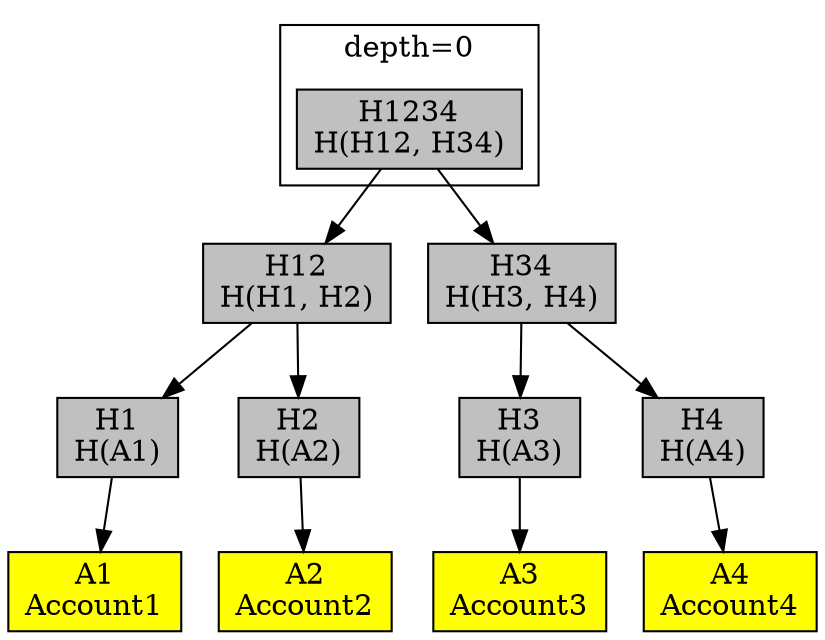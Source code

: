 digraph {
    h21 -> a1;
    h22 -> a2;
    h23 -> a3;
    h24 -> a4;

    h11 -> h21;
    h11 -> h22;
    h12 -> h23;
    h12 -> h24;

    root -> h11;
    root -> h12;
    
    splines=line;

    subgraph cluster_root {
            label="depth=0"
            root;
    }
    
    a1[ style=filled fillcolor=yellow shape=rectangle label="A1\nAccount1" ];
    a2[ style=filled fillcolor=yellow shape=rectangle label="A2\nAccount2" ];
    a3[ style=filled fillcolor=yellow shape=rectangle label="A3\nAccount3"];
    a4[ style=filled fillcolor=yellow shape=rectangle label="A4\nAccount4"];

    h21 [style=filled fillcolor=grey shape=rectangle label="H1\nH(A1)"];
    h22 [style=filled fillcolor=grey shape=rectangle label="H2\nH(A2)"];
    h23 [style=filled fillcolor=grey shape=rectangle label="H3\nH(A3)"];
    h24 [style=filled fillcolor=grey shape=rectangle label="H4\nH(A4)"];

    h11 [ style=filled fillcolor=grey shape=rectangle label="H12\nH(H1, H2)"];
    h12 [ style=filled fillcolor=grey shape=rectangle label="H34\nH(H3, H4)"];
    root [ style=filled fillcolor=grey shape=rectangle label="H1234\nH(H12, H34)"];
    
    node [shape=rectangle];
}
